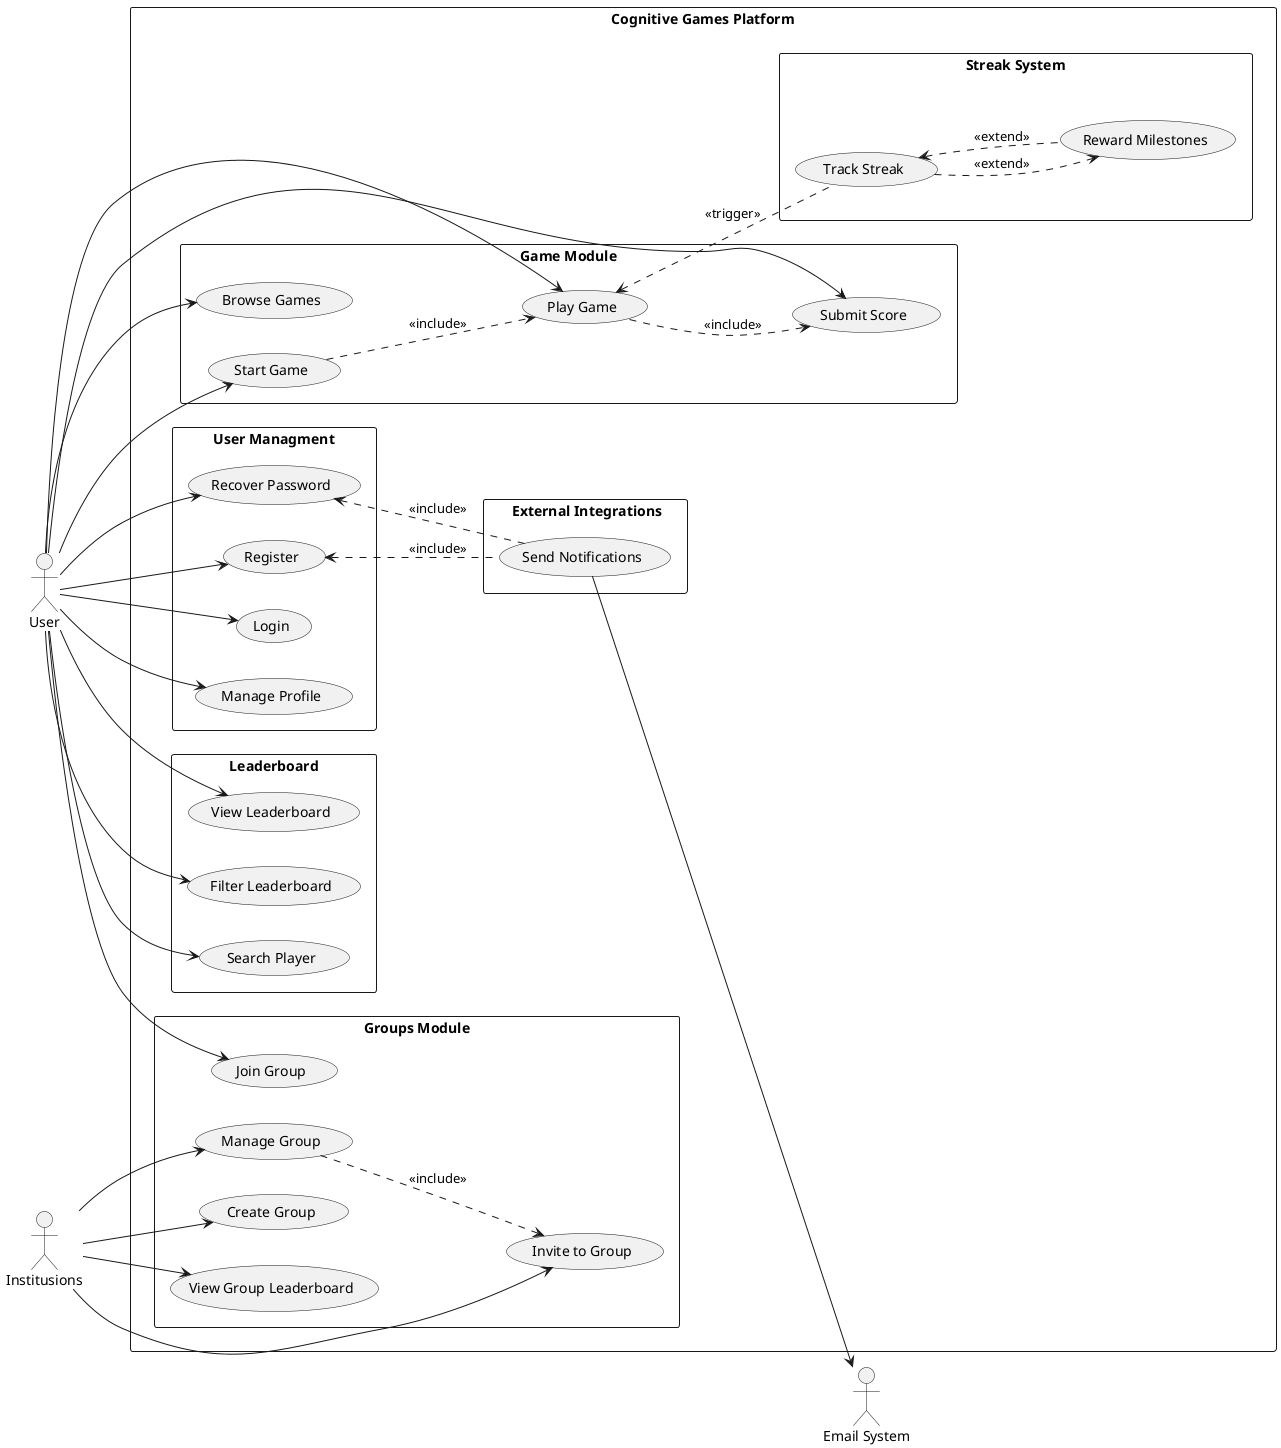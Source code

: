 @startuml
' =============================================
' System Use Case Diagram
' =============================================
' This diagram illustrates the functional requirements and user interactions
' of the educational game platform from a user's perspective.
'
' Key Actors:
' - User: Primary platform user (player)
' - Email System: External notification system
' - Institutions: Educational organizations
'
' Main Features:
' - Leaderboard System: View, filter, and search rankings
' - Game Module: Browse, play, and submit scores
' - User Management: Registration, authentication, profile
' - Groups Module: Group creation and management
' - Streak System: Track and reward user engagement
' - External Integrations: Email notifications
'
' Relationships:
' - Include: Required use cases (e.g., playing includes scoring)
' - Extend: Optional extensions (e.g., streak rewards)
' - Trigger: Event-based relationships
' =============================================

left to right direction

actor User as U
actor "Email System" as ES
actor "Institusions" as I

rectangle "Cognitive Games Platform" {
  rectangle "Leaderboard" {
    (View Leaderboard) as UC1
    (Filter Leaderboard) as UC2
    (Search Player) as UC3
  }
  rectangle "Game Module"{
    (Browse Games) as UC4
    (Start Game) as UC5
    (Play Game) as UC6
    (Submit Score) as UC7
  }
  rectangle "User Managment" {
  (Register) as UC8
  (Login) as UC9
  (Recover Password) as UC10
  (Manage Profile) as UC11
  }
  rectangle "Groups Module" {
  (Join Group) as UC12
  (Create Group) as UC13
  (View Group Leaderboard) as UC14
  (Manage Group) as UC15
  (Invite to Group) as UC16
}
rectangle "Streak System" {
  (Track Streak) as UC20
  (Reward Milestones) as UC21
}
rectangle " External Integrations" {
  (Send Notifications) as UC22
 }
  U --> UC1
  U --> UC2
  U --> UC3
  U --> UC4
  U --> UC5
  U --> UC6
  U --> UC7
  U --> UC8
  U --> UC9
  U --> UC10
  U --> UC11
  U --> UC12
  I --> UC13
  I --> UC14
  I --> UC15
  I --> UC16
  
  
  UC5 ..> UC6 : <<include>>
  UC6 ..> UC7 : <<include>>
  UC15 ..> UC16 : <<include>>
  UC20 ..> UC21 : <<extend>>
  
  UC22 --> ES
}

' Additional relationships
UC20 .u.> UC6 : <<trigger>>
UC21 .u.> UC20 : <<extend>>
UC22 .u.> UC8 : <<include>>
UC22 .u.> UC10 : <<include>>
@enduml